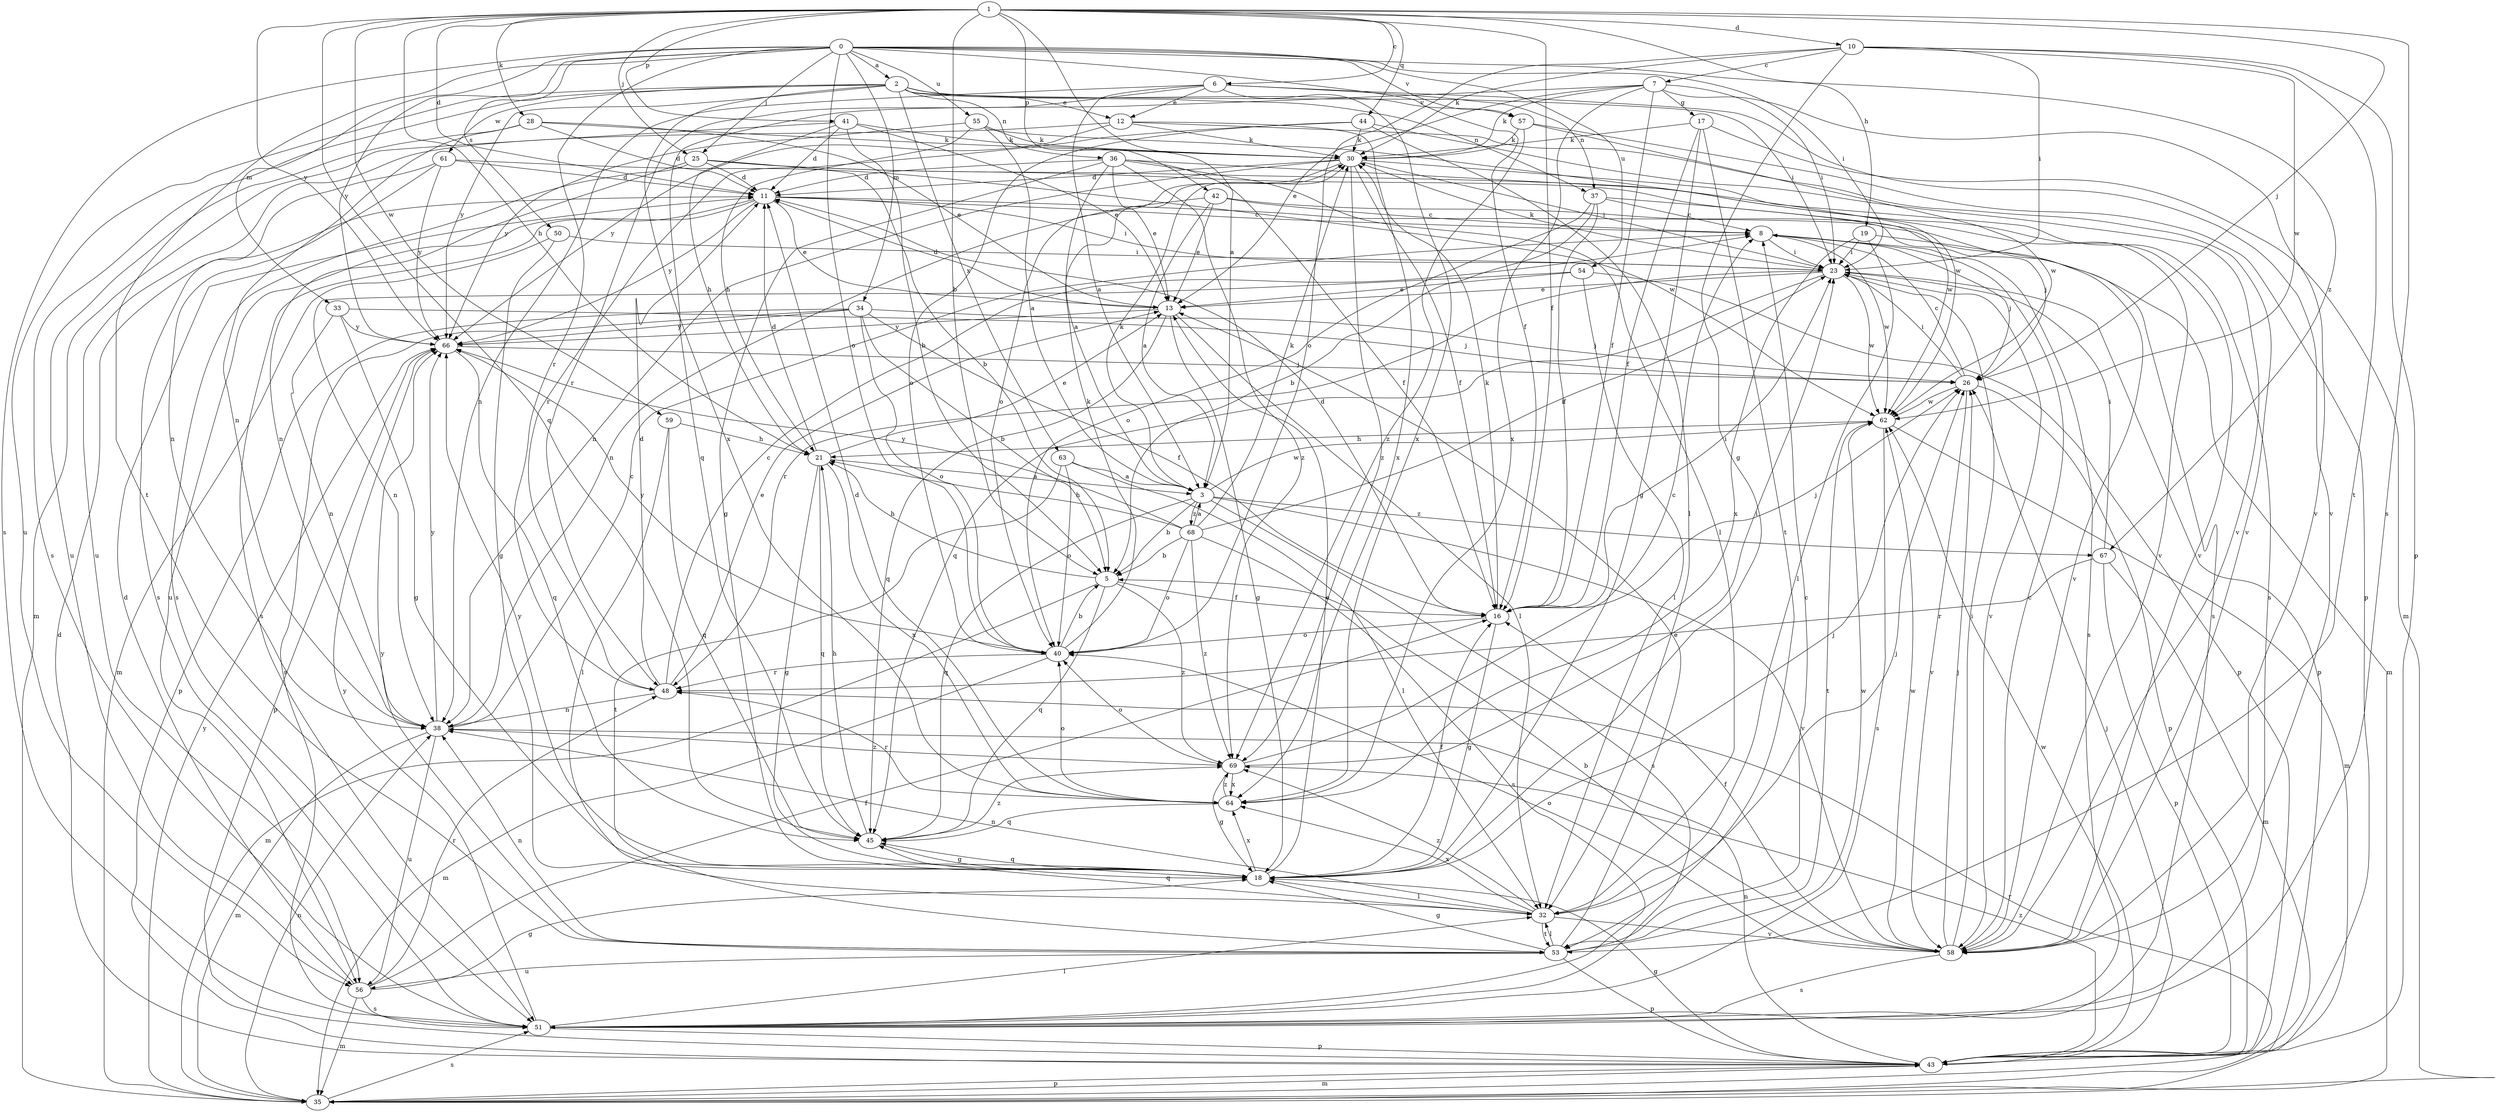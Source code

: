 strict digraph  {
0;
1;
2;
3;
5;
6;
7;
8;
10;
11;
12;
13;
16;
17;
18;
19;
21;
23;
25;
26;
28;
30;
32;
33;
34;
35;
36;
37;
38;
40;
41;
42;
43;
44;
45;
48;
50;
51;
53;
54;
55;
56;
57;
58;
59;
61;
62;
63;
64;
66;
67;
68;
69;
0 -> 2  [label=a];
0 -> 16  [label=f];
0 -> 23  [label=i];
0 -> 25  [label=j];
0 -> 33  [label=m];
0 -> 34  [label=m];
0 -> 40  [label=o];
0 -> 48  [label=r];
0 -> 50  [label=s];
0 -> 51  [label=s];
0 -> 53  [label=t];
0 -> 54  [label=u];
0 -> 55  [label=u];
0 -> 57  [label=v];
0 -> 66  [label=y];
0 -> 67  [label=z];
1 -> 3  [label=a];
1 -> 5  [label=b];
1 -> 6  [label=c];
1 -> 10  [label=d];
1 -> 11  [label=d];
1 -> 16  [label=f];
1 -> 19  [label=h];
1 -> 21  [label=h];
1 -> 25  [label=j];
1 -> 26  [label=j];
1 -> 28  [label=k];
1 -> 41  [label=p];
1 -> 42  [label=p];
1 -> 44  [label=q];
1 -> 45  [label=q];
1 -> 51  [label=s];
1 -> 59  [label=w];
1 -> 66  [label=y];
2 -> 12  [label=e];
2 -> 23  [label=i];
2 -> 36  [label=n];
2 -> 37  [label=n];
2 -> 51  [label=s];
2 -> 56  [label=u];
2 -> 57  [label=v];
2 -> 61  [label=w];
2 -> 63  [label=x];
2 -> 64  [label=x];
2 -> 66  [label=y];
3 -> 5  [label=b];
3 -> 30  [label=k];
3 -> 45  [label=q];
3 -> 51  [label=s];
3 -> 58  [label=v];
3 -> 62  [label=w];
3 -> 67  [label=z];
3 -> 68  [label=z];
5 -> 16  [label=f];
5 -> 21  [label=h];
5 -> 35  [label=m];
5 -> 45  [label=q];
5 -> 69  [label=z];
6 -> 3  [label=a];
6 -> 12  [label=e];
6 -> 37  [label=n];
6 -> 38  [label=n];
6 -> 48  [label=r];
6 -> 58  [label=v];
6 -> 64  [label=x];
7 -> 13  [label=e];
7 -> 16  [label=f];
7 -> 17  [label=g];
7 -> 23  [label=i];
7 -> 30  [label=k];
7 -> 45  [label=q];
7 -> 58  [label=v];
7 -> 64  [label=x];
8 -> 23  [label=i];
8 -> 26  [label=j];
8 -> 51  [label=s];
8 -> 62  [label=w];
10 -> 7  [label=c];
10 -> 18  [label=g];
10 -> 23  [label=i];
10 -> 30  [label=k];
10 -> 40  [label=o];
10 -> 43  [label=p];
10 -> 53  [label=t];
10 -> 62  [label=w];
11 -> 8  [label=c];
11 -> 13  [label=e];
11 -> 23  [label=i];
11 -> 26  [label=j];
11 -> 51  [label=s];
11 -> 56  [label=u];
11 -> 66  [label=y];
12 -> 30  [label=k];
12 -> 56  [label=u];
12 -> 58  [label=v];
12 -> 64  [label=x];
12 -> 66  [label=y];
13 -> 11  [label=d];
13 -> 18  [label=g];
13 -> 32  [label=l];
13 -> 45  [label=q];
13 -> 66  [label=y];
16 -> 11  [label=d];
16 -> 18  [label=g];
16 -> 23  [label=i];
16 -> 26  [label=j];
16 -> 30  [label=k];
16 -> 40  [label=o];
17 -> 16  [label=f];
17 -> 18  [label=g];
17 -> 30  [label=k];
17 -> 35  [label=m];
17 -> 53  [label=t];
18 -> 13  [label=e];
18 -> 16  [label=f];
18 -> 26  [label=j];
18 -> 32  [label=l];
18 -> 45  [label=q];
18 -> 64  [label=x];
18 -> 66  [label=y];
19 -> 23  [label=i];
19 -> 32  [label=l];
19 -> 35  [label=m];
19 -> 64  [label=x];
21 -> 3  [label=a];
21 -> 11  [label=d];
21 -> 13  [label=e];
21 -> 18  [label=g];
21 -> 45  [label=q];
21 -> 64  [label=x];
23 -> 13  [label=e];
23 -> 30  [label=k];
23 -> 43  [label=p];
23 -> 45  [label=q];
23 -> 48  [label=r];
23 -> 58  [label=v];
23 -> 62  [label=w];
25 -> 5  [label=b];
25 -> 11  [label=d];
25 -> 38  [label=n];
25 -> 51  [label=s];
25 -> 58  [label=v];
25 -> 62  [label=w];
26 -> 8  [label=c];
26 -> 23  [label=i];
26 -> 43  [label=p];
26 -> 58  [label=v];
26 -> 62  [label=w];
28 -> 11  [label=d];
28 -> 13  [label=e];
28 -> 30  [label=k];
28 -> 38  [label=n];
28 -> 56  [label=u];
30 -> 11  [label=d];
30 -> 16  [label=f];
30 -> 23  [label=i];
30 -> 38  [label=n];
30 -> 40  [label=o];
30 -> 51  [label=s];
30 -> 69  [label=z];
32 -> 26  [label=j];
32 -> 38  [label=n];
32 -> 45  [label=q];
32 -> 53  [label=t];
32 -> 58  [label=v];
32 -> 64  [label=x];
32 -> 69  [label=z];
33 -> 18  [label=g];
33 -> 26  [label=j];
33 -> 38  [label=n];
33 -> 66  [label=y];
34 -> 5  [label=b];
34 -> 16  [label=f];
34 -> 26  [label=j];
34 -> 40  [label=o];
34 -> 43  [label=p];
34 -> 51  [label=s];
34 -> 66  [label=y];
35 -> 38  [label=n];
35 -> 43  [label=p];
35 -> 48  [label=r];
35 -> 51  [label=s];
35 -> 66  [label=y];
36 -> 3  [label=a];
36 -> 11  [label=d];
36 -> 13  [label=e];
36 -> 16  [label=f];
36 -> 18  [label=g];
36 -> 32  [label=l];
36 -> 58  [label=v];
36 -> 69  [label=z];
37 -> 5  [label=b];
37 -> 8  [label=c];
37 -> 16  [label=f];
37 -> 40  [label=o];
37 -> 58  [label=v];
38 -> 8  [label=c];
38 -> 35  [label=m];
38 -> 56  [label=u];
38 -> 66  [label=y];
38 -> 69  [label=z];
40 -> 5  [label=b];
40 -> 30  [label=k];
40 -> 35  [label=m];
40 -> 48  [label=r];
40 -> 66  [label=y];
41 -> 5  [label=b];
41 -> 11  [label=d];
41 -> 13  [label=e];
41 -> 21  [label=h];
41 -> 30  [label=k];
41 -> 35  [label=m];
42 -> 3  [label=a];
42 -> 8  [label=c];
42 -> 13  [label=e];
42 -> 38  [label=n];
42 -> 51  [label=s];
43 -> 11  [label=d];
43 -> 18  [label=g];
43 -> 26  [label=j];
43 -> 35  [label=m];
43 -> 38  [label=n];
43 -> 62  [label=w];
43 -> 69  [label=z];
44 -> 30  [label=k];
44 -> 32  [label=l];
44 -> 40  [label=o];
44 -> 48  [label=r];
44 -> 58  [label=v];
45 -> 18  [label=g];
45 -> 21  [label=h];
45 -> 69  [label=z];
48 -> 8  [label=c];
48 -> 11  [label=d];
48 -> 13  [label=e];
48 -> 38  [label=n];
50 -> 18  [label=g];
50 -> 23  [label=i];
50 -> 35  [label=m];
51 -> 32  [label=l];
51 -> 43  [label=p];
51 -> 66  [label=y];
53 -> 8  [label=c];
53 -> 13  [label=e];
53 -> 18  [label=g];
53 -> 32  [label=l];
53 -> 38  [label=n];
53 -> 43  [label=p];
53 -> 56  [label=u];
53 -> 62  [label=w];
53 -> 66  [label=y];
54 -> 13  [label=e];
54 -> 32  [label=l];
54 -> 38  [label=n];
54 -> 43  [label=p];
55 -> 3  [label=a];
55 -> 21  [label=h];
55 -> 30  [label=k];
55 -> 62  [label=w];
55 -> 66  [label=y];
56 -> 11  [label=d];
56 -> 16  [label=f];
56 -> 18  [label=g];
56 -> 35  [label=m];
56 -> 48  [label=r];
56 -> 51  [label=s];
57 -> 30  [label=k];
57 -> 43  [label=p];
57 -> 62  [label=w];
57 -> 69  [label=z];
58 -> 5  [label=b];
58 -> 8  [label=c];
58 -> 16  [label=f];
58 -> 23  [label=i];
58 -> 26  [label=j];
58 -> 40  [label=o];
58 -> 51  [label=s];
58 -> 62  [label=w];
59 -> 21  [label=h];
59 -> 32  [label=l];
59 -> 45  [label=q];
61 -> 11  [label=d];
61 -> 38  [label=n];
61 -> 51  [label=s];
61 -> 62  [label=w];
61 -> 66  [label=y];
62 -> 21  [label=h];
62 -> 35  [label=m];
62 -> 51  [label=s];
62 -> 53  [label=t];
63 -> 3  [label=a];
63 -> 32  [label=l];
63 -> 40  [label=o];
63 -> 53  [label=t];
64 -> 11  [label=d];
64 -> 40  [label=o];
64 -> 45  [label=q];
64 -> 48  [label=r];
64 -> 69  [label=z];
66 -> 26  [label=j];
66 -> 43  [label=p];
66 -> 45  [label=q];
67 -> 23  [label=i];
67 -> 35  [label=m];
67 -> 43  [label=p];
67 -> 48  [label=r];
68 -> 3  [label=a];
68 -> 5  [label=b];
68 -> 21  [label=h];
68 -> 23  [label=i];
68 -> 30  [label=k];
68 -> 40  [label=o];
68 -> 51  [label=s];
68 -> 66  [label=y];
68 -> 69  [label=z];
69 -> 8  [label=c];
69 -> 18  [label=g];
69 -> 23  [label=i];
69 -> 40  [label=o];
69 -> 64  [label=x];
}
